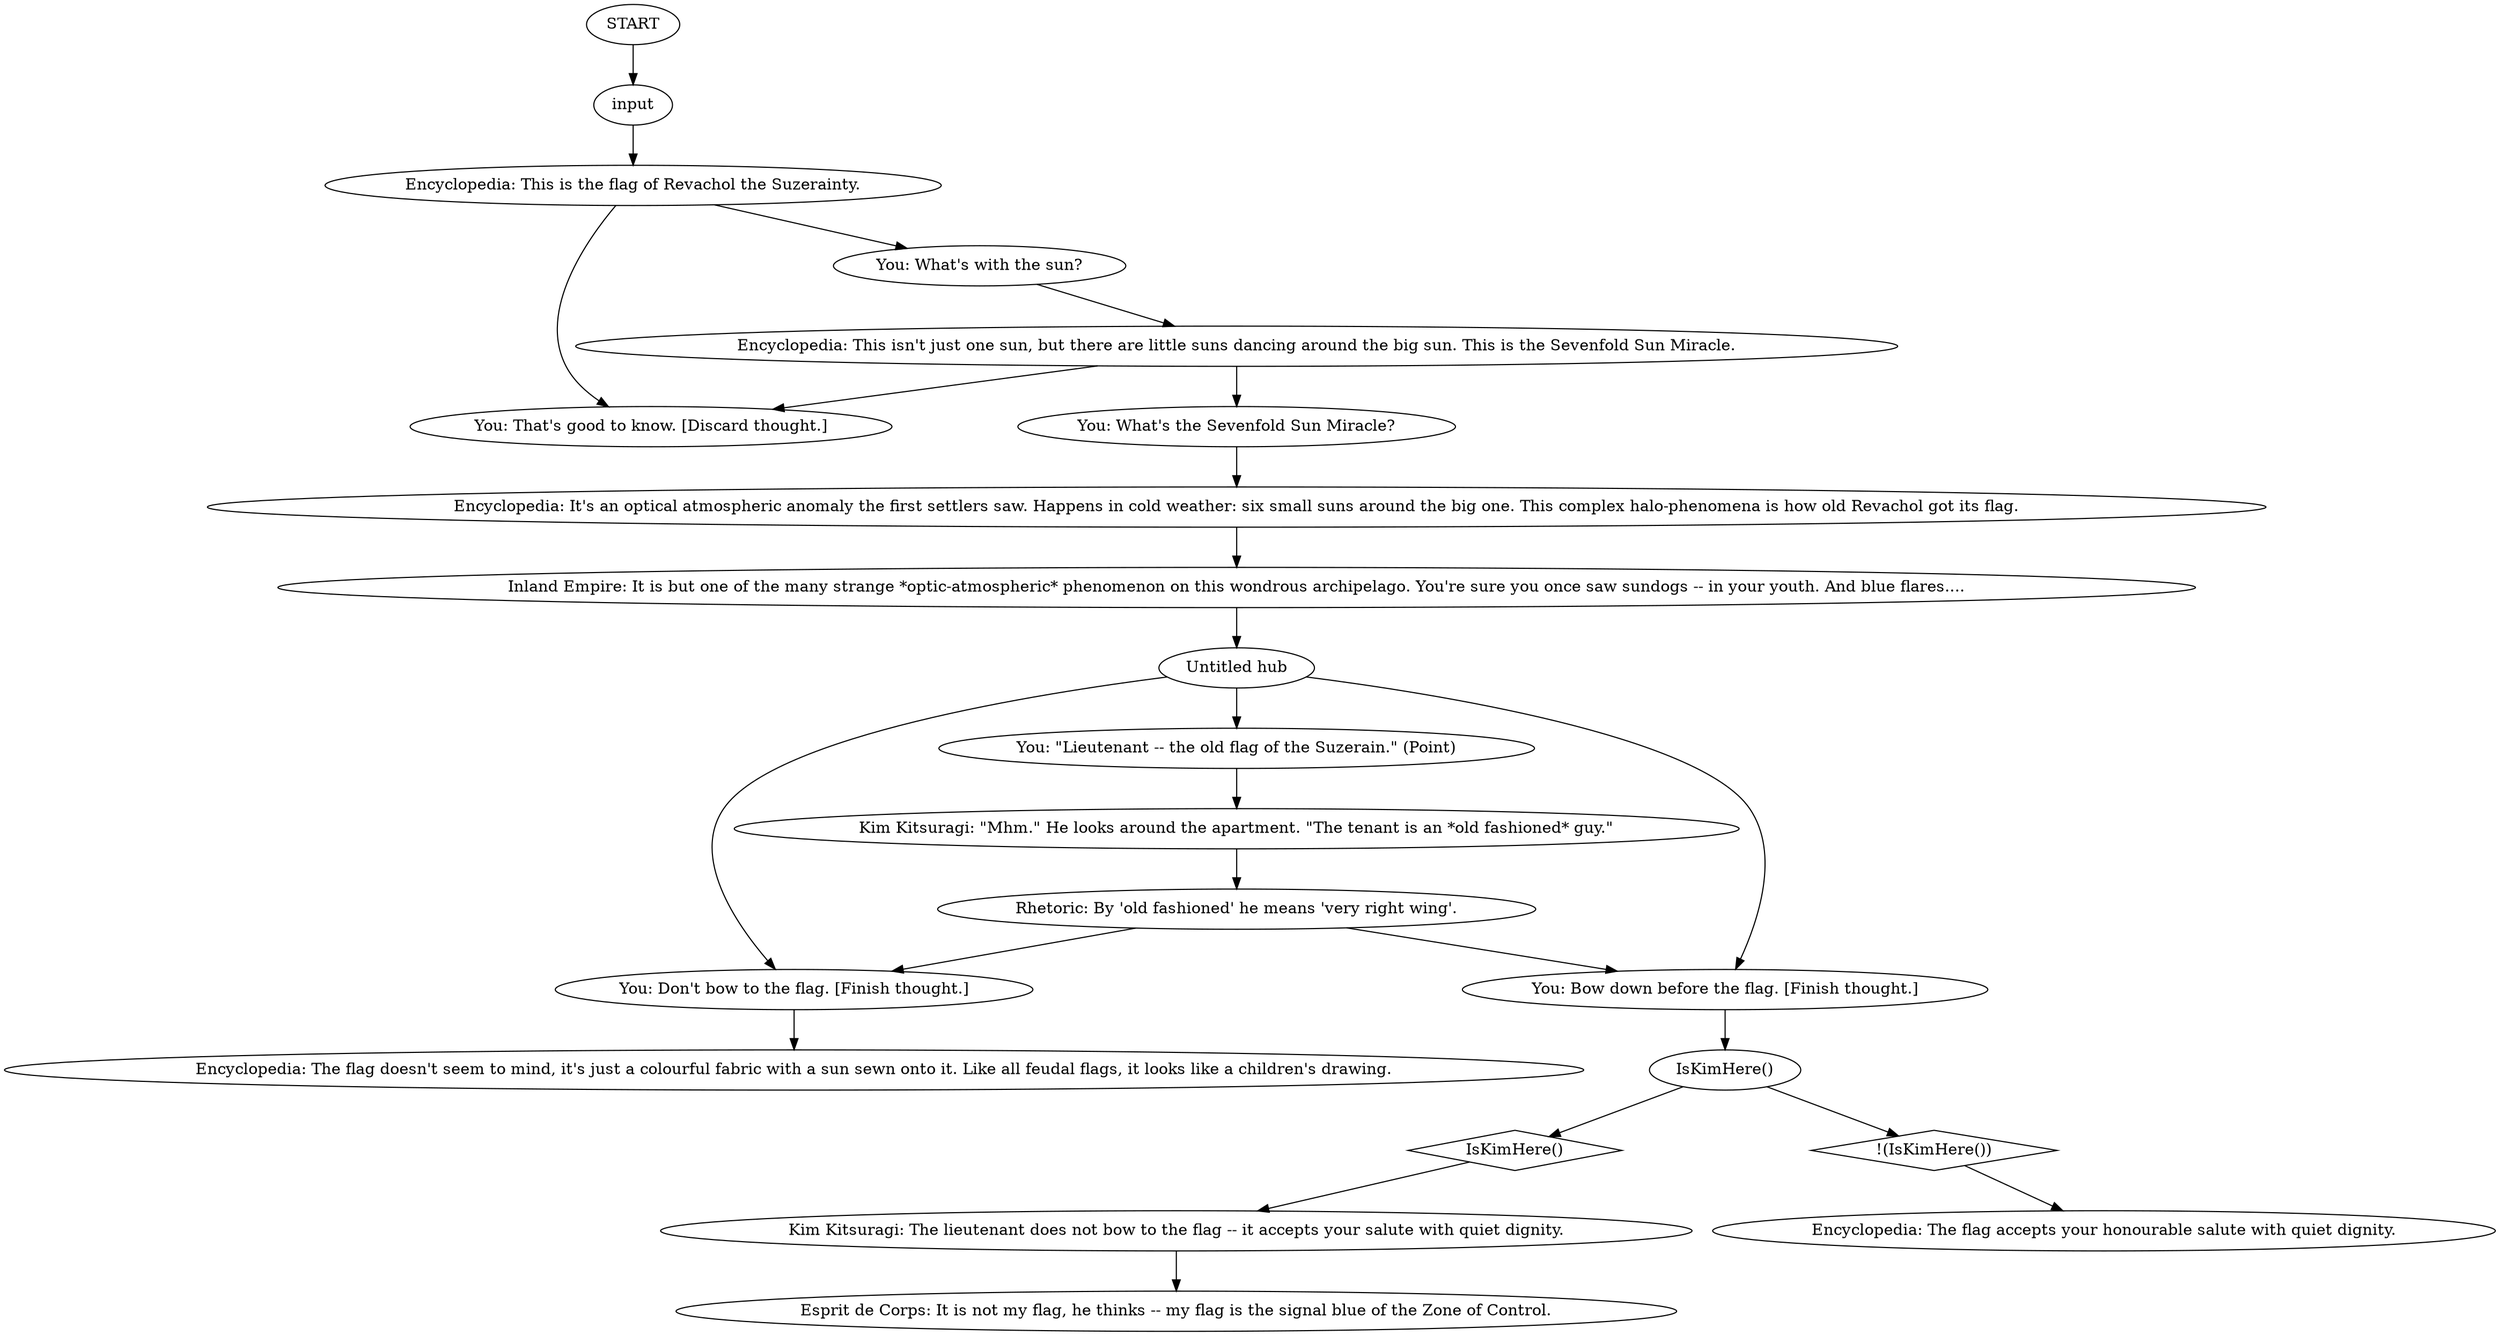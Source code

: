 # GARYS APARTMENT ORB / revacholian flag2
# Flag of Revachol the Suzerain.
# ==================================================
digraph G {
	  0 [label="START"];
	  1 [label="input"];
	  2 [label="Encyclopedia: The flag accepts your honourable salute with quiet dignity."];
	  3 [label="IsKimHere()"];
	  4 [label="IsKimHere()", shape=diamond];
	  5 [label="!(IsKimHere())", shape=diamond];
	  6 [label="You: \"Lieutenant -- the old flag of the Suzerain.\" (Point)"];
	  7 [label="Esprit de Corps: It is not my flag, he thinks -- my flag is the signal blue of the Zone of Control."];
	  8 [label="Encyclopedia: The flag doesn't seem to mind, it's just a colourful fabric with a sun sewn onto it. Like all feudal flags, it looks like a children's drawing."];
	  9 [label="You: What's the Sevenfold Sun Miracle?"];
	  10 [label="You: That's good to know. [Discard thought.]"];
	  11 [label="You: What's with the sun?"];
	  12 [label="Encyclopedia: It's an optical atmospheric anomaly the first settlers saw. Happens in cold weather: six small suns around the big one. This complex halo-phenomena is how old Revachol got its flag."];
	  13 [label="Inland Empire: It is but one of the many strange *optic-atmospheric* phenomenon on this wondrous archipelago. You're sure you once saw sundogs -- in your youth. And blue flares...."];
	  14 [label="Encyclopedia: This isn't just one sun, but there are little suns dancing around the big sun. This is the Sevenfold Sun Miracle."];
	  15 [label="Kim Kitsuragi: The lieutenant does not bow to the flag -- it accepts your salute with quiet dignity."];
	  17 [label="Encyclopedia: This is the flag of Revachol the Suzerainty."];
	  18 [label="Untitled hub"];
	  19 [label="You: Don't bow to the flag. [Finish thought.]"];
	  20 [label="Rhetoric: By 'old fashioned' he means 'very right wing'."];
	  21 [label="Kim Kitsuragi: \"Mhm.\" He looks around the apartment. \"The tenant is an *old fashioned* guy.\""];
	  22 [label="You: Bow down before the flag. [Finish thought.]"];
	  0 -> 1
	  1 -> 17
	  3 -> 4
	  3 -> 5
	  4 -> 15
	  5 -> 2
	  6 -> 21
	  9 -> 12
	  11 -> 14
	  12 -> 13
	  13 -> 18
	  14 -> 9
	  14 -> 10
	  15 -> 7
	  17 -> 10
	  17 -> 11
	  18 -> 19
	  18 -> 6
	  18 -> 22
	  19 -> 8
	  20 -> 19
	  20 -> 22
	  21 -> 20
	  22 -> 3
}

